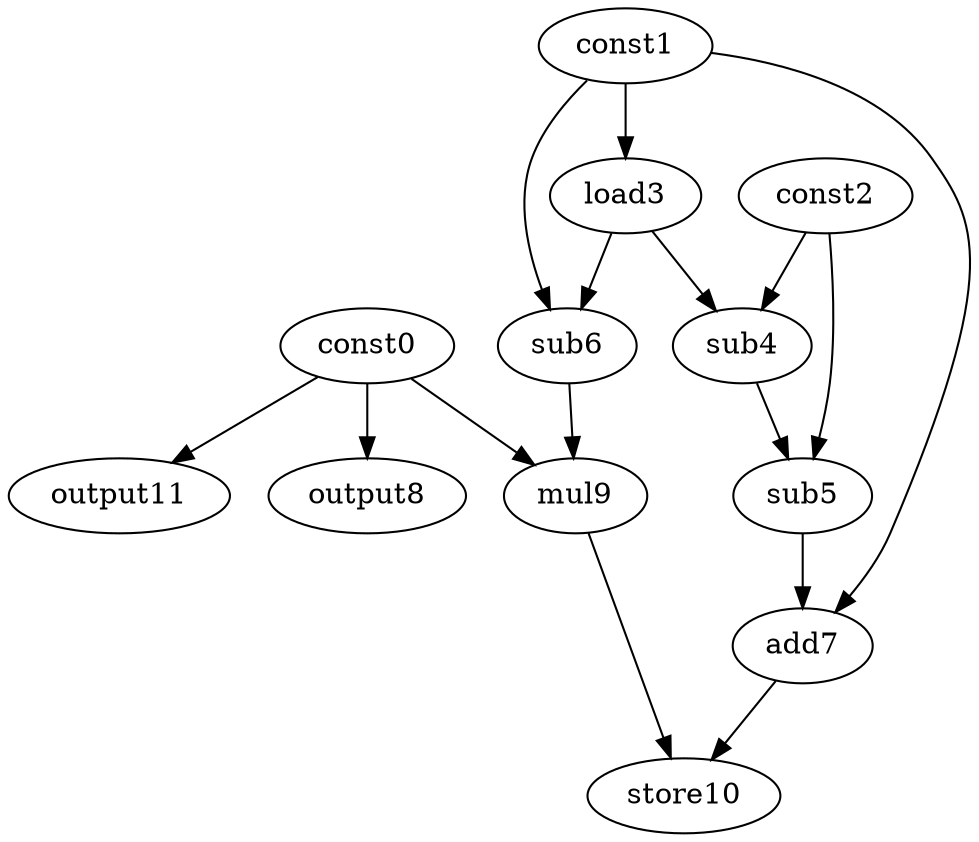 digraph G { 
const0[opcode=const]; 
const1[opcode=const]; 
const2[opcode=const]; 
load3[opcode=load]; 
sub4[opcode=sub]; 
sub5[opcode=sub]; 
sub6[opcode=sub]; 
add7[opcode=add]; 
output8[opcode=output]; 
mul9[opcode=mul]; 
store10[opcode=store]; 
output11[opcode=output]; 
const1->load3[operand=0];
const0->output8[operand=0];
const0->output11[operand=0];
const2->sub4[operand=0];
load3->sub4[operand=1];
const1->sub6[operand=0];
load3->sub6[operand=1];
const2->sub5[operand=0];
sub4->sub5[operand=1];
const0->mul9[operand=0];
sub6->mul9[operand=1];
const1->add7[operand=0];
sub5->add7[operand=1];
add7->store10[operand=0];
mul9->store10[operand=1];
}
